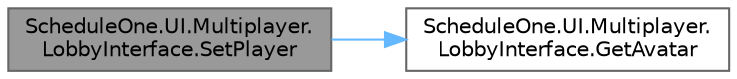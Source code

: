 digraph "ScheduleOne.UI.Multiplayer.LobbyInterface.SetPlayer"
{
 // LATEX_PDF_SIZE
  bgcolor="transparent";
  edge [fontname=Helvetica,fontsize=10,labelfontname=Helvetica,labelfontsize=10];
  node [fontname=Helvetica,fontsize=10,shape=box,height=0.2,width=0.4];
  rankdir="LR";
  Node1 [id="Node000001",label="ScheduleOne.UI.Multiplayer.\lLobbyInterface.SetPlayer",height=0.2,width=0.4,color="gray40", fillcolor="grey60", style="filled", fontcolor="black",tooltip=" "];
  Node1 -> Node2 [id="edge1_Node000001_Node000002",color="steelblue1",style="solid",tooltip=" "];
  Node2 [id="Node000002",label="ScheduleOne.UI.Multiplayer.\lLobbyInterface.GetAvatar",height=0.2,width=0.4,color="grey40", fillcolor="white", style="filled",URL="$class_schedule_one_1_1_u_i_1_1_multiplayer_1_1_lobby_interface.html#a13bb12cd06111c2feee742d6f5153b4c",tooltip=" "];
}
